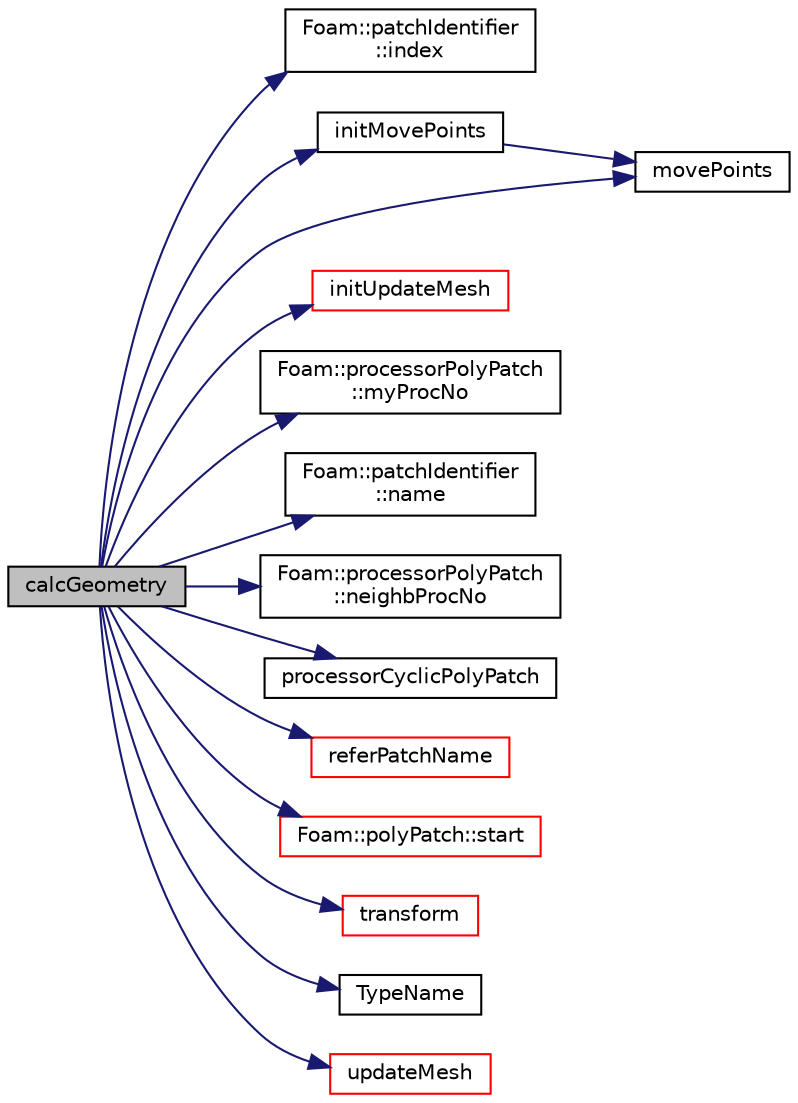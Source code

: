 digraph "calcGeometry"
{
  bgcolor="transparent";
  edge [fontname="Helvetica",fontsize="10",labelfontname="Helvetica",labelfontsize="10"];
  node [fontname="Helvetica",fontsize="10",shape=record];
  rankdir="LR";
  Node1 [label="calcGeometry",height=0.2,width=0.4,color="black", fillcolor="grey75", style="filled", fontcolor="black"];
  Node1 -> Node2 [color="midnightblue",fontsize="10",style="solid",fontname="Helvetica"];
  Node2 [label="Foam::patchIdentifier\l::index",height=0.2,width=0.4,color="black",URL="$a01838.html#a7d1e8acadb27bd2b4e61457d47b71b6f",tooltip="Return the index of this patch in the boundaryMesh. "];
  Node1 -> Node3 [color="midnightblue",fontsize="10",style="solid",fontname="Helvetica"];
  Node3 [label="initMovePoints",height=0.2,width=0.4,color="black",URL="$a02023.html#a2bad1de417e8eb8f09a4ed66147a3274",tooltip="Initialise the patches for moving points. "];
  Node3 -> Node4 [color="midnightblue",fontsize="10",style="solid",fontname="Helvetica"];
  Node4 [label="movePoints",height=0.2,width=0.4,color="black",URL="$a02023.html#aacd07914399d9e26077bb4ed6a0ed2a2",tooltip="Correct patches after moving points. "];
  Node1 -> Node5 [color="midnightblue",fontsize="10",style="solid",fontname="Helvetica"];
  Node5 [label="initUpdateMesh",height=0.2,width=0.4,color="red",URL="$a02023.html#aba14098b759b2f349996ba9d0c33544c",tooltip="Initialise the update of the patch topology. "];
  Node1 -> Node4 [color="midnightblue",fontsize="10",style="solid",fontname="Helvetica"];
  Node1 -> Node6 [color="midnightblue",fontsize="10",style="solid",fontname="Helvetica"];
  Node6 [label="Foam::processorPolyPatch\l::myProcNo",height=0.2,width=0.4,color="black",URL="$a02035.html#a0919619296c5ba18a29b8061adc70f34",tooltip="Return processor number. "];
  Node1 -> Node7 [color="midnightblue",fontsize="10",style="solid",fontname="Helvetica"];
  Node7 [label="Foam::patchIdentifier\l::name",height=0.2,width=0.4,color="black",URL="$a01838.html#a75b72488d2e82151b025744974919d5d",tooltip="Return name. "];
  Node1 -> Node8 [color="midnightblue",fontsize="10",style="solid",fontname="Helvetica"];
  Node8 [label="Foam::processorPolyPatch\l::neighbProcNo",height=0.2,width=0.4,color="black",URL="$a02035.html#a7537ca4bf823410f0135d5d18e24d6da",tooltip="Return neigbour processor number. "];
  Node1 -> Node9 [color="midnightblue",fontsize="10",style="solid",fontname="Helvetica"];
  Node9 [label="processorCyclicPolyPatch",height=0.2,width=0.4,color="black",URL="$a02023.html#a3156d2ae1e6b5c08cf7d4583e95b14bb",tooltip="Construct from components. "];
  Node1 -> Node10 [color="midnightblue",fontsize="10",style="solid",fontname="Helvetica"];
  Node10 [label="referPatchName",height=0.2,width=0.4,color="red",URL="$a02023.html#a1bad03dd9f0b2daae6fb6d9fe1531723",tooltip="Return name of originating cyclicPolyPatch patch. "];
  Node1 -> Node11 [color="midnightblue",fontsize="10",style="solid",fontname="Helvetica"];
  Node11 [label="Foam::polyPatch::start",height=0.2,width=0.4,color="red",URL="$a01973.html#a861f370e41af7d54d7ff91da65de6e6a",tooltip="Return start label of this patch in the polyMesh face list. "];
  Node1 -> Node12 [color="midnightblue",fontsize="10",style="solid",fontname="Helvetica"];
  Node12 [label="transform",height=0.2,width=0.4,color="red",URL="$a02023.html#ac4df2e829cf15ca6ecef5950e701c481",tooltip="Type of transform. "];
  Node1 -> Node13 [color="midnightblue",fontsize="10",style="solid",fontname="Helvetica"];
  Node13 [label="TypeName",height=0.2,width=0.4,color="black",URL="$a02023.html#a259dc25630d2e17d70480202289ea0bb",tooltip="Runtime type information. "];
  Node1 -> Node14 [color="midnightblue",fontsize="10",style="solid",fontname="Helvetica"];
  Node14 [label="updateMesh",height=0.2,width=0.4,color="red",URL="$a02023.html#a06139aa7a91eeed82560f0c3d03d1845",tooltip="Update of the patch topology. "];
}
